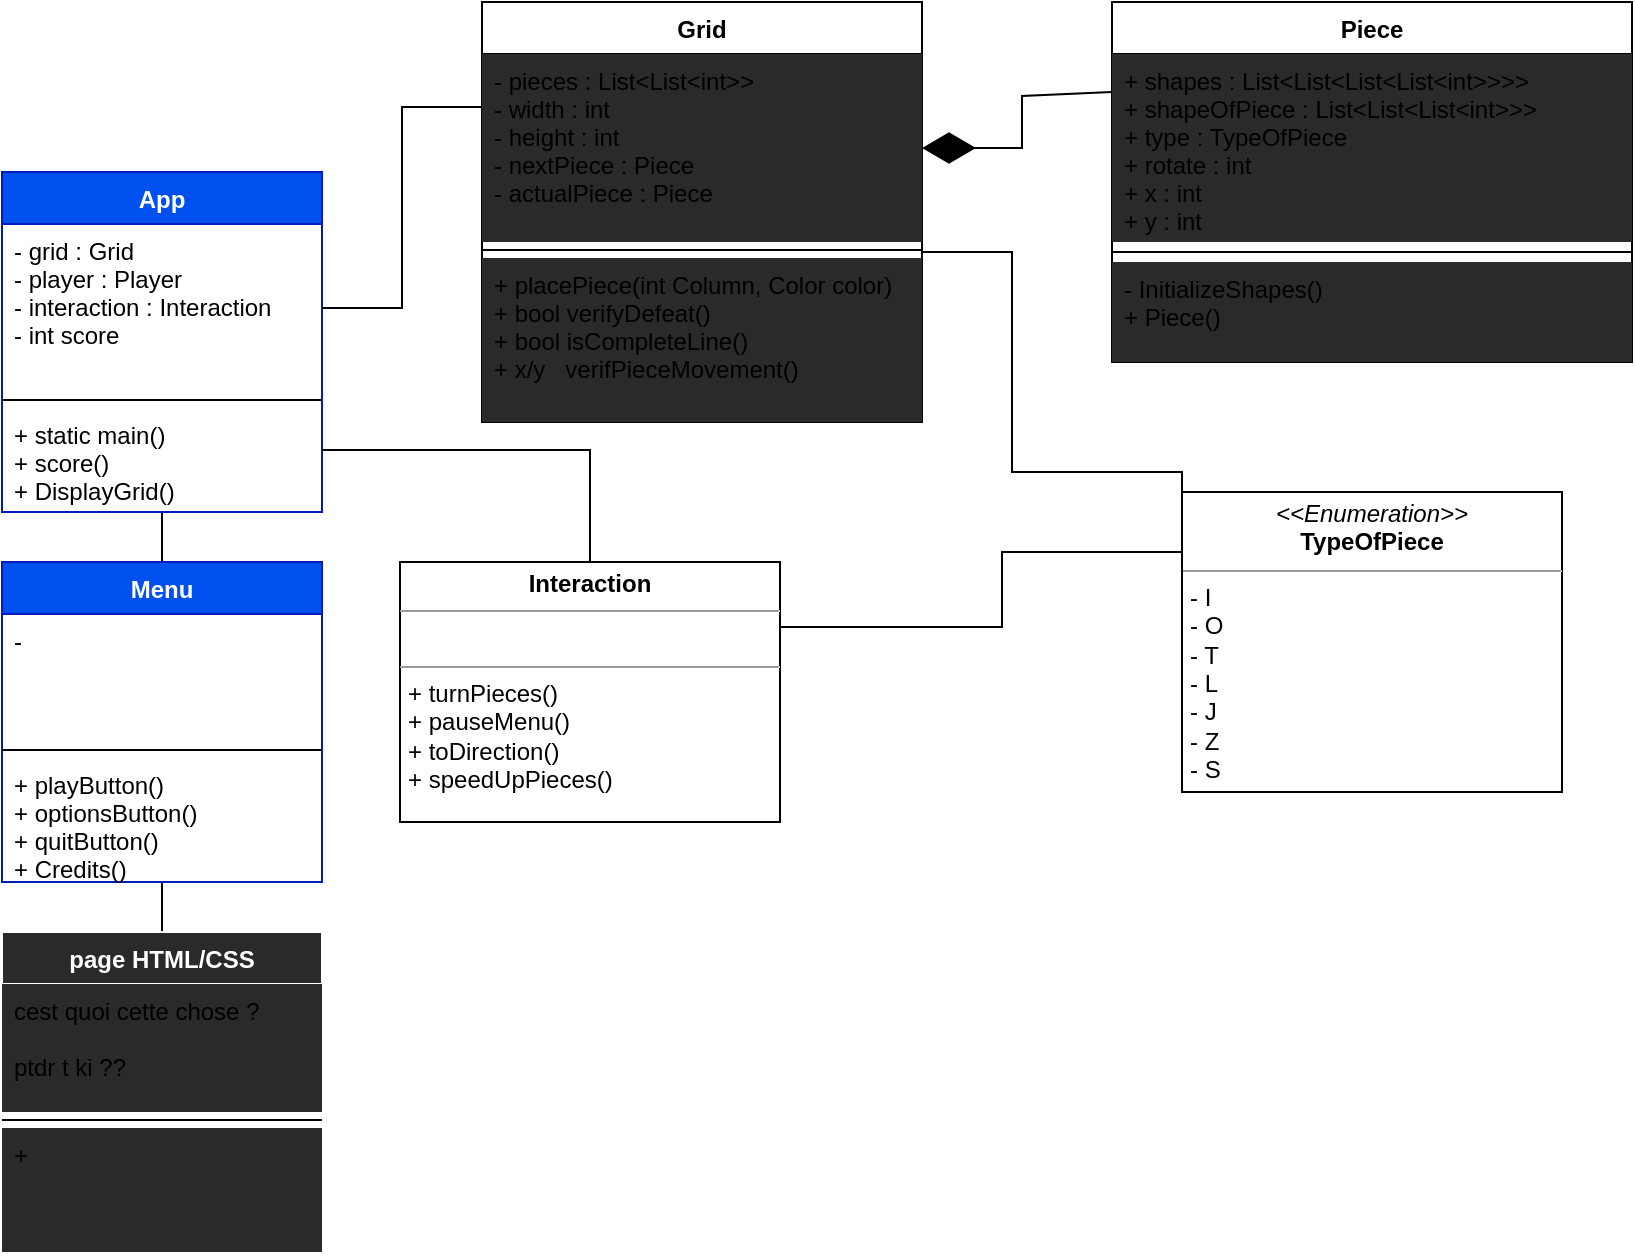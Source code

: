 <mxfile>
    <diagram id="C5RBs43oDa-KdzZeNtuy" name="Page-1">
        <mxGraphModel dx="861" dy="1815" grid="1" gridSize="10" guides="1" tooltips="1" connect="1" arrows="1" fold="1" page="1" pageScale="1" pageWidth="827" pageHeight="1169" math="0" shadow="0">
            <root>
                <mxCell id="WIyWlLk6GJQsqaUBKTNV-0"/>
                <mxCell id="WIyWlLk6GJQsqaUBKTNV-1" parent="WIyWlLk6GJQsqaUBKTNV-0"/>
                <mxCell id="20" value="" style="edgeStyle=none;rounded=0;html=1;endArrow=none;endFill=0;" parent="WIyWlLk6GJQsqaUBKTNV-1" source="OHSGJf9ISl_RlKHkCsCn-0" target="16" edge="1">
                    <mxGeometry relative="1" as="geometry"/>
                </mxCell>
                <mxCell id="OHSGJf9ISl_RlKHkCsCn-0" value="App" style="swimlane;fontStyle=1;align=center;verticalAlign=top;childLayout=stackLayout;horizontal=1;startSize=26;horizontalStack=0;resizeParent=1;resizeParentMax=0;resizeLast=0;collapsible=1;marginBottom=0;fillColor=#0050ef;strokeColor=#001DBC;fontColor=#ffffff;" parent="WIyWlLk6GJQsqaUBKTNV-1" vertex="1">
                    <mxGeometry x="120" y="20" width="160" height="170" as="geometry"/>
                </mxCell>
                <mxCell id="OHSGJf9ISl_RlKHkCsCn-1" value="- grid : Grid&#10;- player : Player&#10;- interaction : Interaction&#10;- int score" style="text;strokeColor=none;fillColor=none;align=left;verticalAlign=top;spacingLeft=4;spacingRight=4;overflow=hidden;rotatable=0;points=[[0,0.5],[1,0.5]];portConstraint=eastwest;" parent="OHSGJf9ISl_RlKHkCsCn-0" vertex="1">
                    <mxGeometry y="26" width="160" height="84" as="geometry"/>
                </mxCell>
                <mxCell id="OHSGJf9ISl_RlKHkCsCn-2" value="" style="line;strokeWidth=1;fillColor=none;align=left;verticalAlign=middle;spacingTop=-1;spacingLeft=3;spacingRight=3;rotatable=0;labelPosition=right;points=[];portConstraint=eastwest;" parent="OHSGJf9ISl_RlKHkCsCn-0" vertex="1">
                    <mxGeometry y="110" width="160" height="8" as="geometry"/>
                </mxCell>
                <mxCell id="OHSGJf9ISl_RlKHkCsCn-3" value="+ static main()&#10;+ score()&#10;+ DisplayGrid()&#10;" style="text;strokeColor=none;fillColor=none;align=left;verticalAlign=top;spacingLeft=4;spacingRight=4;overflow=hidden;rotatable=0;points=[[0,0.5],[1,0.5]];portConstraint=eastwest;" parent="OHSGJf9ISl_RlKHkCsCn-0" vertex="1">
                    <mxGeometry y="118" width="160" height="52" as="geometry"/>
                </mxCell>
                <mxCell id="OHSGJf9ISl_RlKHkCsCn-5" value="Piece" style="swimlane;fontStyle=1;align=center;verticalAlign=top;childLayout=stackLayout;horizontal=1;startSize=26;horizontalStack=0;resizeParent=1;resizeParentMax=0;resizeLast=0;collapsible=1;marginBottom=0;" parent="WIyWlLk6GJQsqaUBKTNV-1" vertex="1">
                    <mxGeometry x="675" y="-65" width="260" height="180" as="geometry"/>
                </mxCell>
                <mxCell id="OHSGJf9ISl_RlKHkCsCn-6" value="+ shapes : List&lt;List&lt;List&lt;List&lt;int&gt;&gt;&gt;&gt;&#10;+ shapeOfPiece : List&lt;List&lt;List&lt;int&gt;&gt;&gt;&#10;+ type : TypeOfPiece&#10;+ rotate : int&#10;+ x : int&#10;+ y : int" style="text;strokeColor=none;align=left;verticalAlign=top;spacingLeft=4;spacingRight=4;overflow=hidden;rotatable=0;points=[[0,0.5],[1,0.5]];portConstraint=eastwest;fillColor=#2a2a2a;" parent="OHSGJf9ISl_RlKHkCsCn-5" vertex="1">
                    <mxGeometry y="26" width="260" height="94" as="geometry"/>
                </mxCell>
                <mxCell id="OHSGJf9ISl_RlKHkCsCn-7" value="" style="line;strokeWidth=1;fillColor=none;align=left;verticalAlign=middle;spacingTop=-1;spacingLeft=3;spacingRight=3;rotatable=0;labelPosition=right;points=[];portConstraint=eastwest;" parent="OHSGJf9ISl_RlKHkCsCn-5" vertex="1">
                    <mxGeometry y="120" width="260" height="10" as="geometry"/>
                </mxCell>
                <mxCell id="OHSGJf9ISl_RlKHkCsCn-8" value="- InitializeShapes()&#10;+ Piece()" style="text;strokeColor=none;align=left;verticalAlign=top;spacingLeft=4;spacingRight=4;overflow=hidden;rotatable=0;points=[[0,0.5],[1,0.5]];portConstraint=eastwest;fillColor=#2a2a2a;" parent="OHSGJf9ISl_RlKHkCsCn-5" vertex="1">
                    <mxGeometry y="130" width="260" height="50" as="geometry"/>
                </mxCell>
                <mxCell id="OHSGJf9ISl_RlKHkCsCn-70" style="edgeStyle=orthogonalEdgeStyle;rounded=0;jumpSize=6;orthogonalLoop=1;jettySize=auto;html=1;entryX=0;entryY=0.25;entryDx=0;entryDy=0;startArrow=none;startFill=0;endArrow=none;endFill=0;endSize=12;strokeWidth=1;" parent="WIyWlLk6GJQsqaUBKTNV-1" source="OHSGJf9ISl_RlKHkCsCn-10" target="OHSGJf9ISl_RlKHkCsCn-67" edge="1">
                    <mxGeometry relative="1" as="geometry">
                        <Array as="points">
                            <mxPoint x="625" y="60"/>
                            <mxPoint x="625" y="170"/>
                            <mxPoint x="710" y="170"/>
                        </Array>
                    </mxGeometry>
                </mxCell>
                <mxCell id="OHSGJf9ISl_RlKHkCsCn-10" value="Grid" style="swimlane;fontStyle=1;align=center;verticalAlign=top;childLayout=stackLayout;horizontal=1;startSize=26;horizontalStack=0;resizeParent=1;resizeParentMax=0;resizeLast=0;collapsible=1;marginBottom=0;strokeWidth=1;" parent="WIyWlLk6GJQsqaUBKTNV-1" vertex="1">
                    <mxGeometry x="360" y="-65" width="220" height="210" as="geometry"/>
                </mxCell>
                <mxCell id="OHSGJf9ISl_RlKHkCsCn-11" value="- pieces : List&lt;List&lt;int&gt;&gt;&#10;- width : int&#10;- height : int&#10;- nextPiece : Piece&#10;- actualPiece : Piece" style="text;strokeColor=none;align=left;verticalAlign=top;spacingLeft=4;spacingRight=4;overflow=hidden;rotatable=0;points=[[0,0.5],[1,0.5]];portConstraint=eastwest;fillColor=#2a2a2a;" parent="OHSGJf9ISl_RlKHkCsCn-10" vertex="1">
                    <mxGeometry y="26" width="220" height="94" as="geometry"/>
                </mxCell>
                <mxCell id="OHSGJf9ISl_RlKHkCsCn-12" value="" style="line;strokeWidth=1;fillColor=none;align=left;verticalAlign=middle;spacingTop=-1;spacingLeft=3;spacingRight=3;rotatable=0;labelPosition=right;points=[];portConstraint=eastwest;" parent="OHSGJf9ISl_RlKHkCsCn-10" vertex="1">
                    <mxGeometry y="120" width="220" height="8" as="geometry"/>
                </mxCell>
                <mxCell id="OHSGJf9ISl_RlKHkCsCn-13" value="+ placePiece(int Column, Color color)&#10;+ bool verifyDefeat()&#10;+ bool isCompleteLine()&#10;+ x/y   verifPieceMovement()" style="text;strokeColor=none;align=left;verticalAlign=top;spacingLeft=4;spacingRight=4;overflow=hidden;rotatable=0;points=[[0,0.5],[1,0.5]];portConstraint=eastwest;fillColor=#2a2a2a;" parent="OHSGJf9ISl_RlKHkCsCn-10" vertex="1">
                    <mxGeometry y="128" width="220" height="82" as="geometry"/>
                </mxCell>
                <mxCell id="9" style="edgeStyle=none;rounded=0;html=1;endArrow=none;endFill=0;" parent="WIyWlLk6GJQsqaUBKTNV-1" source="OHSGJf9ISl_RlKHkCsCn-24" edge="1">
                    <mxGeometry relative="1" as="geometry">
                        <Array as="points">
                            <mxPoint x="414" y="159"/>
                        </Array>
                        <mxPoint x="280" y="159" as="targetPoint"/>
                    </mxGeometry>
                </mxCell>
                <mxCell id="OHSGJf9ISl_RlKHkCsCn-24" value="&lt;p style=&quot;margin: 0px ; margin-top: 4px ; text-align: center&quot;&gt;&lt;b&gt;Interaction&lt;/b&gt;&lt;/p&gt;&lt;hr size=&quot;1&quot;&gt;&lt;p style=&quot;margin: 0px ; margin-left: 4px&quot;&gt;&lt;b&gt;&lt;br&gt;&lt;/b&gt;&lt;/p&gt;&lt;hr size=&quot;1&quot;&gt;&lt;p style=&quot;margin: 0px ; margin-left: 4px&quot;&gt;+ turnPieces()&lt;/p&gt;&lt;p style=&quot;margin: 0px ; margin-left: 4px&quot;&gt;+ pauseMenu()&lt;/p&gt;&lt;p style=&quot;margin: 0px ; margin-left: 4px&quot;&gt;+ toDirection()&lt;/p&gt;&lt;p style=&quot;margin: 0px ; margin-left: 4px&quot;&gt;+ speedUpPieces()&lt;/p&gt;" style="verticalAlign=top;align=left;overflow=fill;fontSize=12;fontFamily=Helvetica;html=1;" parent="WIyWlLk6GJQsqaUBKTNV-1" vertex="1">
                    <mxGeometry x="319" y="215" width="190" height="130" as="geometry"/>
                </mxCell>
                <mxCell id="OHSGJf9ISl_RlKHkCsCn-42" style="edgeStyle=orthogonalEdgeStyle;rounded=0;orthogonalLoop=1;jettySize=auto;html=1;entryX=0;entryY=0.25;entryDx=0;entryDy=0;endArrow=none;endFill=0;exitX=1;exitY=0.5;exitDx=0;exitDy=0;" parent="WIyWlLk6GJQsqaUBKTNV-1" source="OHSGJf9ISl_RlKHkCsCn-1" target="OHSGJf9ISl_RlKHkCsCn-10" edge="1">
                    <mxGeometry relative="1" as="geometry"/>
                </mxCell>
                <mxCell id="OHSGJf9ISl_RlKHkCsCn-67" value="&lt;p style=&quot;margin: 0px ; margin-top: 4px ; text-align: center&quot;&gt;&lt;i&gt;&amp;lt;&amp;lt;Enumeration&amp;gt;&amp;gt;&lt;/i&gt;&lt;br&gt;&lt;b&gt;TypeOfPiece&lt;/b&gt;&lt;/p&gt;&lt;hr size=&quot;1&quot;&gt;&lt;p style=&quot;margin: 0px ; margin-left: 4px&quot;&gt;- I&lt;/p&gt;&lt;p style=&quot;margin: 0px ; margin-left: 4px&quot;&gt;- O&lt;/p&gt;&lt;p style=&quot;margin: 0px ; margin-left: 4px&quot;&gt;- T&lt;br&gt;&lt;/p&gt;&lt;p style=&quot;margin: 0px ; margin-left: 4px&quot;&gt;- L&lt;/p&gt;&lt;p style=&quot;margin: 0px ; margin-left: 4px&quot;&gt;- J&lt;/p&gt;&lt;p style=&quot;margin: 0px ; margin-left: 4px&quot;&gt;- Z&lt;/p&gt;&lt;p style=&quot;margin: 0px ; margin-left: 4px&quot;&gt;- S&lt;/p&gt;&lt;p style=&quot;margin: 0px ; margin-left: 4px&quot;&gt;&lt;br&gt;&lt;/p&gt;" style="verticalAlign=top;align=left;overflow=fill;fontSize=12;fontFamily=Helvetica;html=1;" parent="WIyWlLk6GJQsqaUBKTNV-1" vertex="1">
                    <mxGeometry x="710" y="180" width="190" height="150" as="geometry"/>
                </mxCell>
                <mxCell id="OHSGJf9ISl_RlKHkCsCn-73" style="edgeStyle=orthogonalEdgeStyle;rounded=0;jumpSize=6;orthogonalLoop=1;jettySize=auto;html=1;entryX=0;entryY=0.5;entryDx=0;entryDy=0;startArrow=none;startFill=0;endArrow=none;endFill=0;endSize=12;strokeWidth=1;exitX=1;exitY=0.25;exitDx=0;exitDy=0;" parent="WIyWlLk6GJQsqaUBKTNV-1" source="OHSGJf9ISl_RlKHkCsCn-24" target="OHSGJf9ISl_RlKHkCsCn-67" edge="1">
                    <mxGeometry relative="1" as="geometry">
                        <mxPoint x="520" y="202.5" as="sourcePoint"/>
                        <Array as="points">
                            <mxPoint x="620" y="248"/>
                            <mxPoint x="620" y="210"/>
                            <mxPoint x="710" y="210"/>
                        </Array>
                    </mxGeometry>
                </mxCell>
                <mxCell id="4" value="" style="endArrow=diamondThin;endFill=1;endSize=24;html=1;exitX=0;exitY=0.25;exitDx=0;exitDy=0;entryX=1;entryY=0.5;entryDx=0;entryDy=0;rounded=0;" parent="WIyWlLk6GJQsqaUBKTNV-1" source="OHSGJf9ISl_RlKHkCsCn-5" target="OHSGJf9ISl_RlKHkCsCn-11" edge="1">
                    <mxGeometry width="160" relative="1" as="geometry">
                        <mxPoint x="510" y="20" as="sourcePoint"/>
                        <mxPoint x="590" y="10" as="targetPoint"/>
                        <Array as="points">
                            <mxPoint x="630" y="-18"/>
                            <mxPoint x="630" y="8"/>
                        </Array>
                    </mxGeometry>
                </mxCell>
                <mxCell id="25" value="" style="edgeStyle=none;rounded=0;html=1;endArrow=none;endFill=0;" parent="WIyWlLk6GJQsqaUBKTNV-1" source="16" target="21" edge="1">
                    <mxGeometry relative="1" as="geometry"/>
                </mxCell>
                <mxCell id="16" value="Menu" style="swimlane;fontStyle=1;align=center;verticalAlign=top;childLayout=stackLayout;horizontal=1;startSize=26;horizontalStack=0;resizeParent=1;resizeParentMax=0;resizeLast=0;collapsible=1;marginBottom=0;fillColor=#0050ef;strokeColor=#001DBC;fontColor=#ffffff;" parent="WIyWlLk6GJQsqaUBKTNV-1" vertex="1">
                    <mxGeometry x="120" y="215" width="160" height="160" as="geometry"/>
                </mxCell>
                <mxCell id="17" value="- " style="text;strokeColor=none;fillColor=none;align=left;verticalAlign=top;spacingLeft=4;spacingRight=4;overflow=hidden;rotatable=0;points=[[0,0.5],[1,0.5]];portConstraint=eastwest;" parent="16" vertex="1">
                    <mxGeometry y="26" width="160" height="64" as="geometry"/>
                </mxCell>
                <mxCell id="18" value="" style="line;strokeWidth=1;fillColor=none;align=left;verticalAlign=middle;spacingTop=-1;spacingLeft=3;spacingRight=3;rotatable=0;labelPosition=right;points=[];portConstraint=eastwest;" parent="16" vertex="1">
                    <mxGeometry y="90" width="160" height="8" as="geometry"/>
                </mxCell>
                <mxCell id="19" value="+ playButton()&#10;+ optionsButton()&#10;+ quitButton()&#10;+ Credits()" style="text;strokeColor=none;fillColor=none;align=left;verticalAlign=top;spacingLeft=4;spacingRight=4;overflow=hidden;rotatable=0;points=[[0,0.5],[1,0.5]];portConstraint=eastwest;" parent="16" vertex="1">
                    <mxGeometry y="98" width="160" height="62" as="geometry"/>
                </mxCell>
                <mxCell id="21" value="page HTML/CSS" style="swimlane;fontStyle=1;align=center;verticalAlign=top;childLayout=stackLayout;horizontal=1;startSize=26;horizontalStack=0;resizeParent=1;resizeParentMax=0;resizeLast=0;collapsible=1;marginBottom=0;fontColor=#ffffff;fillColor=#2A2A2A;strokeColor=#FFFFFF;" parent="WIyWlLk6GJQsqaUBKTNV-1" vertex="1">
                    <mxGeometry x="120" y="400" width="160" height="160" as="geometry"/>
                </mxCell>
                <mxCell id="22" value="cest quoi cette chose ?&#10;&#10;ptdr t ki ??&#10;" style="text;align=left;verticalAlign=top;spacingLeft=4;spacingRight=4;overflow=hidden;rotatable=0;points=[[0,0.5],[1,0.5]];portConstraint=eastwest;fillColor=#2a2a2a;" parent="21" vertex="1">
                    <mxGeometry y="26" width="160" height="64" as="geometry"/>
                </mxCell>
                <mxCell id="23" value="" style="line;strokeWidth=1;fillColor=none;align=left;verticalAlign=middle;spacingTop=-1;spacingLeft=3;spacingRight=3;rotatable=0;labelPosition=right;points=[];portConstraint=eastwest;" parent="21" vertex="1">
                    <mxGeometry y="90" width="160" height="8" as="geometry"/>
                </mxCell>
                <mxCell id="24" value="+ " style="text;strokeColor=none;align=left;verticalAlign=top;spacingLeft=4;spacingRight=4;overflow=hidden;rotatable=0;points=[[0,0.5],[1,0.5]];portConstraint=eastwest;fillColor=#2a2a2a;" parent="21" vertex="1">
                    <mxGeometry y="98" width="160" height="62" as="geometry"/>
                </mxCell>
            </root>
        </mxGraphModel>
    </diagram>
</mxfile>